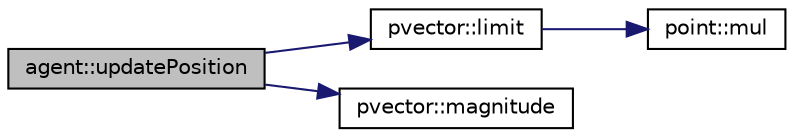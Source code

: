 digraph "agent::updatePosition"
{
 // LATEX_PDF_SIZE
  edge [fontname="Helvetica",fontsize="10",labelfontname="Helvetica",labelfontsize="10"];
  node [fontname="Helvetica",fontsize="10",shape=record];
  rankdir="LR";
  Node1 [label="agent::updatePosition",height=0.2,width=0.4,color="black", fillcolor="grey75", style="filled", fontcolor="black",tooltip=" "];
  Node1 -> Node2 [color="midnightblue",fontsize="10",style="solid",fontname="Helvetica"];
  Node2 [label="pvector::limit",height=0.2,width=0.4,color="black", fillcolor="white", style="filled",URL="$classpvector.html#aafcaf5dbc808bcb9d4a38df61038dfa9",tooltip=" "];
  Node2 -> Node3 [color="midnightblue",fontsize="10",style="solid",fontname="Helvetica"];
  Node3 [label="point::mul",height=0.2,width=0.4,color="black", fillcolor="white", style="filled",URL="$classpoint.html#ab8729d208c63d5a4cb7da62e800b8dc1",tooltip=" "];
  Node1 -> Node4 [color="midnightblue",fontsize="10",style="solid",fontname="Helvetica"];
  Node4 [label="pvector::magnitude",height=0.2,width=0.4,color="black", fillcolor="white", style="filled",URL="$classpvector.html#a5f37b25b5951e2f73111b19d12f7b1b6",tooltip=" "];
}
